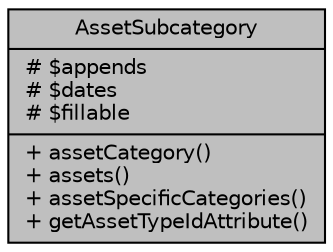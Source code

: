 digraph "AssetSubcategory"
{
 // LATEX_PDF_SIZE
  bgcolor="transparent";
  edge [fontname="Helvetica",fontsize="10",labelfontname="Helvetica",labelfontsize="10"];
  node [fontname="Helvetica",fontsize="10",shape=record];
  Node1 [label="{AssetSubcategory\n|# $appends\l# $dates\l# $fillable\l|+ assetCategory()\l+ assets()\l+ assetSpecificCategories()\l+ getAssetTypeIdAttribute()\l}",height=0.2,width=0.4,color="black", fillcolor="grey75", style="filled", fontcolor="black",tooltip="Datos de las subcategorias de un bien."];
}
